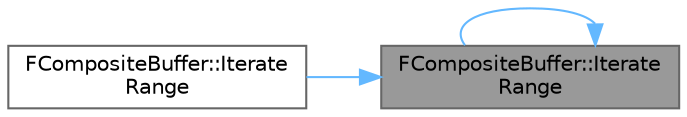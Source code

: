 digraph "FCompositeBuffer::IterateRange"
{
 // INTERACTIVE_SVG=YES
 // LATEX_PDF_SIZE
  bgcolor="transparent";
  edge [fontname=Helvetica,fontsize=10,labelfontname=Helvetica,labelfontsize=10];
  node [fontname=Helvetica,fontsize=10,shape=box,height=0.2,width=0.4];
  rankdir="RL";
  Node1 [id="Node000001",label="FCompositeBuffer::Iterate\lRange",height=0.2,width=0.4,color="gray40", fillcolor="grey60", style="filled", fontcolor="black",tooltip="Invokes a visitor with a view of each segment that intersects with a range."];
  Node1 -> Node1 [id="edge1_Node000001_Node000001",dir="back",color="steelblue1",style="solid",tooltip=" "];
  Node1 -> Node2 [id="edge2_Node000001_Node000002",dir="back",color="steelblue1",style="solid",tooltip=" "];
  Node2 [id="Node000002",label="FCompositeBuffer::Iterate\lRange",height=0.2,width=0.4,color="grey40", fillcolor="white", style="filled",URL="$d3/d5b/classFCompositeBuffer.html#a71ea8345e549cafedcbd0e2e66bac6b2",tooltip=" "];
}

